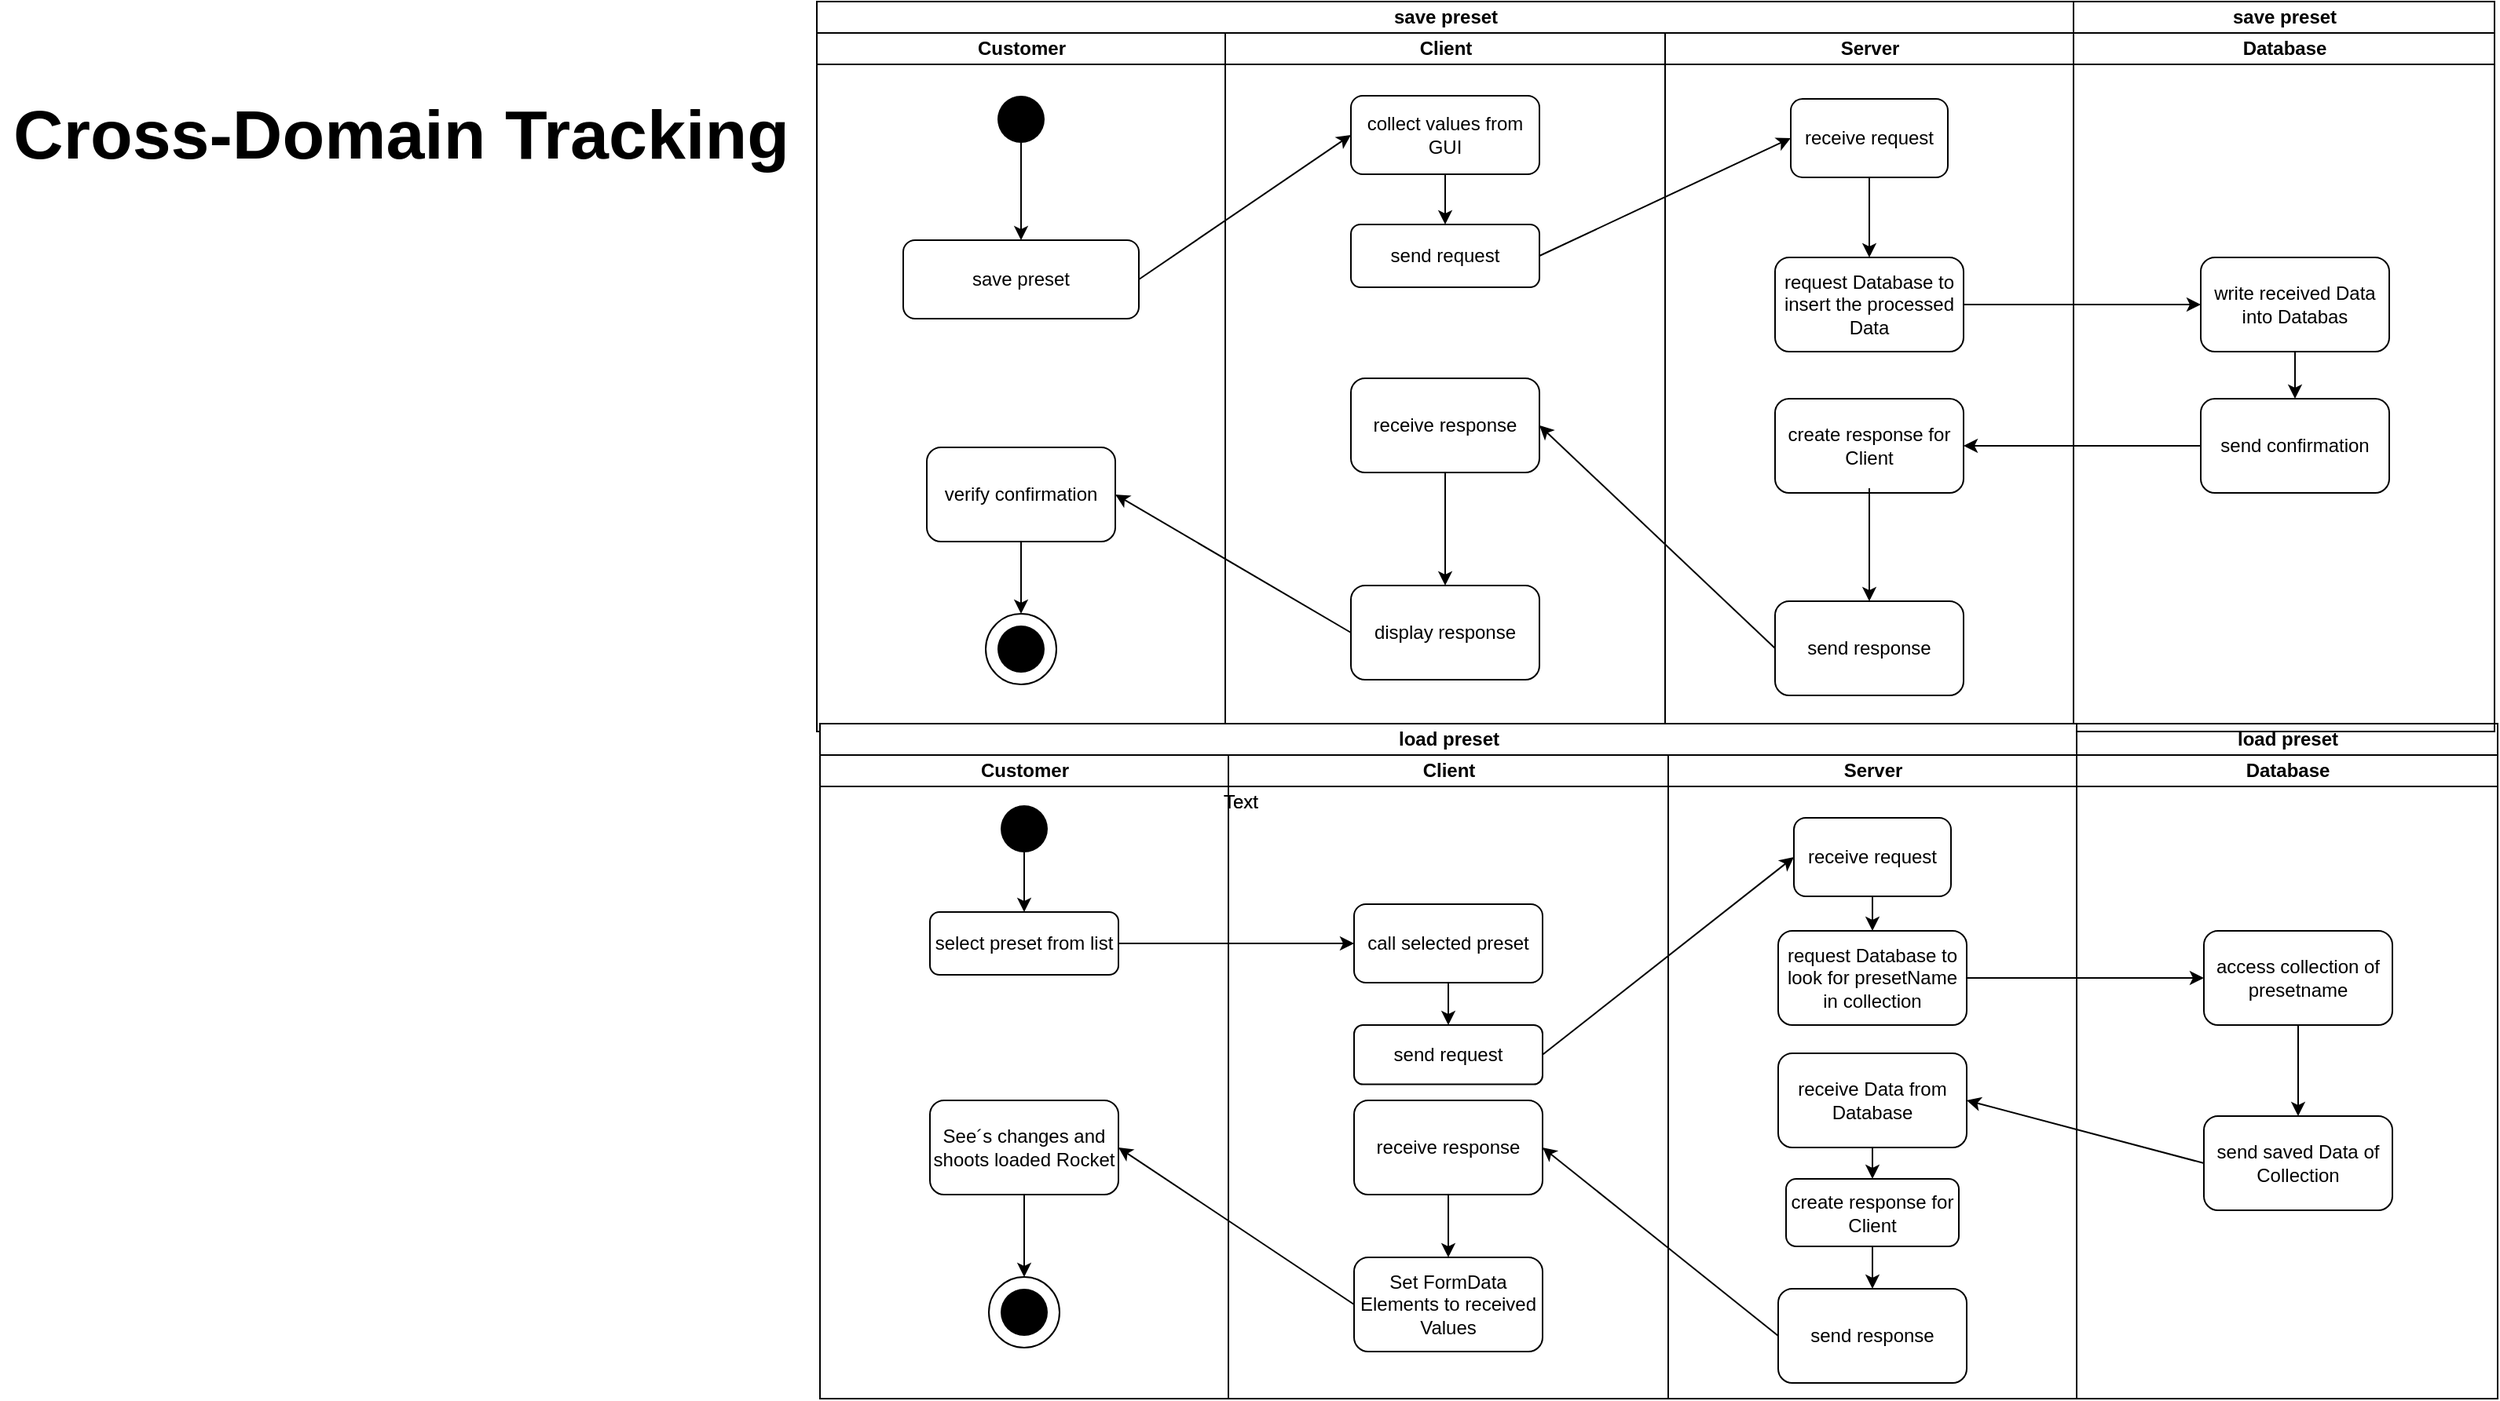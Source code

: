<mxfile version="14.1.8" type="device"><diagram id="BIt59ubwcqxgESSwn7Jk" name="Page-1"><mxGraphModel dx="1810" dy="2243" grid="1" gridSize="10" guides="1" tooltips="1" connect="1" arrows="1" fold="1" page="1" pageScale="1" pageWidth="1600" pageHeight="900" math="0" shadow="0"><root><mxCell id="0"/><mxCell id="1" parent="0"/><mxCell id="Myt7-V3qQF0NrI515FRi-32" value="" style="endArrow=classic;html=1;entryX=0;entryY=0.5;entryDx=0;entryDy=0;exitX=1;exitY=0.5;exitDx=0;exitDy=0;" parent="1" source="Myt7-V3qQF0NrI515FRi-153" target="Myt7-V3qQF0NrI515FRi-90" edge="1"><mxGeometry width="50" height="50" relative="1" as="geometry"><mxPoint x="1260" y="-710" as="sourcePoint"/><mxPoint x="1180" y="-697.0" as="targetPoint"/></mxGeometry></mxCell><mxCell id="Myt7-V3qQF0NrI515FRi-36" value="" style="endArrow=classic;html=1;exitX=0;exitY=0.5;exitDx=0;exitDy=0;entryX=1;entryY=0.5;entryDx=0;entryDy=0;" parent="1" source="Myt7-V3qQF0NrI515FRi-91" target="Myt7-V3qQF0NrI515FRi-152" edge="1"><mxGeometry width="50" height="50" relative="1" as="geometry"><mxPoint x="1180" y="-603.0" as="sourcePoint"/><mxPoint x="1240" y="-617" as="targetPoint"/></mxGeometry></mxCell><mxCell id="Myt7-V3qQF0NrI515FRi-9" value="save preset" style="swimlane;html=1;childLayout=stackLayout;resizeParent=1;resizeParentMax=0;startSize=20;rounded=0;swimlaneFillColor=none;arcSize=15;" parent="1" vertex="1"><mxGeometry x="530" y="-900" width="800" height="465" as="geometry"><mxRectangle x="70" y="100" width="60" height="20" as="alternateBounds"/></mxGeometry></mxCell><mxCell id="Myt7-V3qQF0NrI515FRi-10" value="Customer" style="swimlane;html=1;startSize=20;fillColor=#FFFFFF;" parent="Myt7-V3qQF0NrI515FRi-9" vertex="1"><mxGeometry y="20" width="260" height="445" as="geometry"/></mxCell><mxCell id="Myt7-V3qQF0NrI515FRi-48" value="" style="ellipse;whiteSpace=wrap;html=1;aspect=fixed;rounded=0;fillColor=#000000;strokeColor=none;" parent="Myt7-V3qQF0NrI515FRi-10" vertex="1"><mxGeometry x="115" y="377.5" width="30" height="30" as="geometry"/></mxCell><mxCell id="Myt7-V3qQF0NrI515FRi-49" value="" style="ellipse;whiteSpace=wrap;html=1;aspect=fixed;rounded=0;fillColor=none;" parent="Myt7-V3qQF0NrI515FRi-10" vertex="1"><mxGeometry x="107.5" y="370" width="45" height="45" as="geometry"/></mxCell><mxCell id="Myt7-V3qQF0NrI515FRi-19" value="" style="ellipse;whiteSpace=wrap;html=1;aspect=fixed;rounded=0;fillColor=#000000;strokeColor=none;" parent="Myt7-V3qQF0NrI515FRi-10" vertex="1"><mxGeometry x="115" y="40" width="30" height="30" as="geometry"/></mxCell><mxCell id="Myt7-V3qQF0NrI515FRi-20" value="save preset" style="rounded=1;whiteSpace=wrap;html=1;fillColor=none;" parent="Myt7-V3qQF0NrI515FRi-10" vertex="1"><mxGeometry x="55" y="132" width="150" height="50" as="geometry"/></mxCell><mxCell id="Myt7-V3qQF0NrI515FRi-21" value="" style="endArrow=classic;html=1;entryX=0.5;entryY=0;entryDx=0;entryDy=0;exitX=0.5;exitY=1;exitDx=0;exitDy=0;" parent="Myt7-V3qQF0NrI515FRi-10" source="Myt7-V3qQF0NrI515FRi-19" target="Myt7-V3qQF0NrI515FRi-20" edge="1"><mxGeometry width="50" height="50" relative="1" as="geometry"><mxPoint x="550" y="160" as="sourcePoint"/><mxPoint x="600" y="110" as="targetPoint"/></mxGeometry></mxCell><mxCell id="Myt7-V3qQF0NrI515FRi-43" value="verify confirmation" style="rounded=1;whiteSpace=wrap;html=1;fillColor=none;" parent="Myt7-V3qQF0NrI515FRi-10" vertex="1"><mxGeometry x="70" y="264" width="120" height="60" as="geometry"/></mxCell><mxCell id="Myt7-V3qQF0NrI515FRi-45" value="" style="endArrow=classic;html=1;exitX=0.5;exitY=1;exitDx=0;exitDy=0;entryX=0.5;entryY=0;entryDx=0;entryDy=0;" parent="Myt7-V3qQF0NrI515FRi-10" source="Myt7-V3qQF0NrI515FRi-43" target="Myt7-V3qQF0NrI515FRi-49" edge="1"><mxGeometry width="50" height="50" relative="1" as="geometry"><mxPoint x="550" y="160" as="sourcePoint"/><mxPoint x="130" y="360" as="targetPoint"/></mxGeometry></mxCell><mxCell id="Myt7-V3qQF0NrI515FRi-11" value="Client" style="swimlane;html=1;startSize=20;fillColor=#FFFFFF;" parent="Myt7-V3qQF0NrI515FRi-9" vertex="1"><mxGeometry x="260" y="20" width="280" height="445" as="geometry"/></mxCell><mxCell id="Myt7-V3qQF0NrI515FRi-22" value="collect values from GUI" style="rounded=1;whiteSpace=wrap;html=1;fillColor=none;" parent="Myt7-V3qQF0NrI515FRi-11" vertex="1"><mxGeometry x="80" y="40" width="120" height="50" as="geometry"/></mxCell><mxCell id="Myt7-V3qQF0NrI515FRi-24" value="send request" style="rounded=1;whiteSpace=wrap;html=1;fillColor=none;" parent="Myt7-V3qQF0NrI515FRi-11" vertex="1"><mxGeometry x="80" y="122" width="120" height="40" as="geometry"/></mxCell><mxCell id="Myt7-V3qQF0NrI515FRi-25" value="" style="endArrow=classic;html=1;entryX=0.5;entryY=0;entryDx=0;entryDy=0;exitX=0.5;exitY=1;exitDx=0;exitDy=0;" parent="Myt7-V3qQF0NrI515FRi-11" source="Myt7-V3qQF0NrI515FRi-22" target="Myt7-V3qQF0NrI515FRi-24" edge="1"><mxGeometry width="50" height="50" relative="1" as="geometry"><mxPoint x="290" y="160" as="sourcePoint"/><mxPoint x="340" y="110" as="targetPoint"/></mxGeometry></mxCell><mxCell id="Myt7-V3qQF0NrI515FRi-39" value="receive response" style="rounded=1;whiteSpace=wrap;html=1;fillColor=none;" parent="Myt7-V3qQF0NrI515FRi-11" vertex="1"><mxGeometry x="80" y="220" width="120" height="60" as="geometry"/></mxCell><mxCell id="Myt7-V3qQF0NrI515FRi-41" value="display response" style="rounded=1;whiteSpace=wrap;html=1;fillColor=none;" parent="Myt7-V3qQF0NrI515FRi-11" vertex="1"><mxGeometry x="80" y="352" width="120" height="60" as="geometry"/></mxCell><mxCell id="Myt7-V3qQF0NrI515FRi-42" value="" style="endArrow=classic;html=1;entryX=0.5;entryY=0;entryDx=0;entryDy=0;exitX=0.5;exitY=1;exitDx=0;exitDy=0;" parent="Myt7-V3qQF0NrI515FRi-11" source="Myt7-V3qQF0NrI515FRi-39" target="Myt7-V3qQF0NrI515FRi-41" edge="1"><mxGeometry width="50" height="50" relative="1" as="geometry"><mxPoint x="290" y="160" as="sourcePoint"/><mxPoint x="340" y="110" as="targetPoint"/></mxGeometry></mxCell><mxCell id="Myt7-V3qQF0NrI515FRi-12" value="Server" style="swimlane;html=1;startSize=20;fillColor=#FFFFFF;" parent="Myt7-V3qQF0NrI515FRi-9" vertex="1"><mxGeometry x="540" y="20" width="260" height="445" as="geometry"><mxRectangle x="450" y="20" width="30" height="500" as="alternateBounds"/></mxGeometry></mxCell><mxCell id="Myt7-V3qQF0NrI515FRi-153" value="request Database to insert the processed Data" style="rounded=1;whiteSpace=wrap;html=1;fillColor=none;" parent="Myt7-V3qQF0NrI515FRi-12" vertex="1"><mxGeometry x="70" y="143" width="120" height="60" as="geometry"/></mxCell><mxCell id="Myt7-V3qQF0NrI515FRi-152" value="create response for Client" style="rounded=1;whiteSpace=wrap;html=1;fillColor=none;" parent="Myt7-V3qQF0NrI515FRi-12" vertex="1"><mxGeometry x="70" y="233" width="120" height="60" as="geometry"/></mxCell><mxCell id="Myt7-V3qQF0NrI515FRi-26" value="receive request" style="rounded=1;whiteSpace=wrap;html=1;fillColor=none;" parent="Myt7-V3qQF0NrI515FRi-12" vertex="1"><mxGeometry x="80" y="42" width="100" height="50" as="geometry"/></mxCell><mxCell id="Myt7-V3qQF0NrI515FRi-30" value="" style="endArrow=classic;html=1;entryX=0.5;entryY=0;entryDx=0;entryDy=0;exitX=0.5;exitY=1;exitDx=0;exitDy=0;" parent="Myt7-V3qQF0NrI515FRi-12" source="Myt7-V3qQF0NrI515FRi-26" target="Myt7-V3qQF0NrI515FRi-153" edge="1"><mxGeometry width="50" height="50" relative="1" as="geometry"><mxPoint x="10" y="160" as="sourcePoint"/><mxPoint x="130" y="140" as="targetPoint"/></mxGeometry></mxCell><mxCell id="Myt7-V3qQF0NrI515FRi-37" value="send response" style="rounded=1;whiteSpace=wrap;html=1;fillColor=none;" parent="Myt7-V3qQF0NrI515FRi-12" vertex="1"><mxGeometry x="70" y="362" width="120" height="60" as="geometry"/></mxCell><mxCell id="Myt7-V3qQF0NrI515FRi-38" value="" style="endArrow=classic;html=1;entryX=0.5;entryY=0;entryDx=0;entryDy=0;exitX=0.5;exitY=1;exitDx=0;exitDy=0;" parent="Myt7-V3qQF0NrI515FRi-12" target="Myt7-V3qQF0NrI515FRi-37" edge="1"><mxGeometry width="50" height="50" relative="1" as="geometry"><mxPoint x="130" y="290" as="sourcePoint"/><mxPoint x="60" y="110" as="targetPoint"/></mxGeometry></mxCell><mxCell id="Myt7-V3qQF0NrI515FRi-23" value="" style="endArrow=classic;html=1;exitX=1;exitY=0.5;exitDx=0;exitDy=0;entryX=0;entryY=0.5;entryDx=0;entryDy=0;" parent="Myt7-V3qQF0NrI515FRi-9" source="Myt7-V3qQF0NrI515FRi-20" target="Myt7-V3qQF0NrI515FRi-22" edge="1"><mxGeometry width="50" height="50" relative="1" as="geometry"><mxPoint x="550" y="180" as="sourcePoint"/><mxPoint x="600" y="130" as="targetPoint"/></mxGeometry></mxCell><mxCell id="Myt7-V3qQF0NrI515FRi-27" value="" style="endArrow=classic;html=1;entryX=0;entryY=0.5;entryDx=0;entryDy=0;exitX=1;exitY=0.5;exitDx=0;exitDy=0;" parent="Myt7-V3qQF0NrI515FRi-9" source="Myt7-V3qQF0NrI515FRi-24" target="Myt7-V3qQF0NrI515FRi-26" edge="1"><mxGeometry width="50" height="50" relative="1" as="geometry"><mxPoint x="550" y="180" as="sourcePoint"/><mxPoint x="600" y="130" as="targetPoint"/></mxGeometry></mxCell><mxCell id="Myt7-V3qQF0NrI515FRi-40" value="" style="endArrow=classic;html=1;entryX=1;entryY=0.5;entryDx=0;entryDy=0;exitX=0;exitY=0.5;exitDx=0;exitDy=0;" parent="Myt7-V3qQF0NrI515FRi-9" source="Myt7-V3qQF0NrI515FRi-37" target="Myt7-V3qQF0NrI515FRi-39" edge="1"><mxGeometry width="50" height="50" relative="1" as="geometry"><mxPoint x="550" y="180" as="sourcePoint"/><mxPoint x="600" y="130" as="targetPoint"/></mxGeometry></mxCell><mxCell id="Myt7-V3qQF0NrI515FRi-44" value="" style="endArrow=classic;html=1;entryX=1;entryY=0.5;entryDx=0;entryDy=0;exitX=0;exitY=0.5;exitDx=0;exitDy=0;" parent="Myt7-V3qQF0NrI515FRi-9" source="Myt7-V3qQF0NrI515FRi-41" target="Myt7-V3qQF0NrI515FRi-43" edge="1"><mxGeometry width="50" height="50" relative="1" as="geometry"><mxPoint x="550" y="180" as="sourcePoint"/><mxPoint x="600" y="130" as="targetPoint"/></mxGeometry></mxCell><mxCell id="Myt7-V3qQF0NrI515FRi-82" value="save preset" style="swimlane;html=1;childLayout=stackLayout;resizeParent=1;resizeParentMax=0;startSize=20;rounded=0;fillColor=none;" parent="1" vertex="1"><mxGeometry x="1330" y="-900" width="268" height="465" as="geometry"/></mxCell><mxCell id="Myt7-V3qQF0NrI515FRi-83" value="Database" style="swimlane;html=1;startSize=20;fillColor=#FFFFFF;" parent="Myt7-V3qQF0NrI515FRi-82" vertex="1"><mxGeometry y="20" width="268" height="445" as="geometry"/></mxCell><mxCell id="Myt7-V3qQF0NrI515FRi-92" value="" style="endArrow=classic;html=1;exitX=0.5;exitY=1;exitDx=0;exitDy=0;entryX=0.5;entryY=0;entryDx=0;entryDy=0;" parent="Myt7-V3qQF0NrI515FRi-83" source="Myt7-V3qQF0NrI515FRi-90" target="Myt7-V3qQF0NrI515FRi-91" edge="1"><mxGeometry width="50" height="50" relative="1" as="geometry"><mxPoint x="-1120" y="49" as="sourcePoint"/><mxPoint x="-730" y="90" as="targetPoint"/></mxGeometry></mxCell><mxCell id="Myt7-V3qQF0NrI515FRi-90" value="write received Data into Databas" style="rounded=1;whiteSpace=wrap;html=1;fillColor=none;" parent="Myt7-V3qQF0NrI515FRi-83" vertex="1"><mxGeometry x="81" y="143" width="120" height="60" as="geometry"/></mxCell><mxCell id="Myt7-V3qQF0NrI515FRi-91" value="send confirmation" style="rounded=1;whiteSpace=wrap;html=1;fillColor=none;" parent="Myt7-V3qQF0NrI515FRi-83" vertex="1"><mxGeometry x="81" y="233" width="120" height="60" as="geometry"/></mxCell><mxCell id="WYsVeXGmBWdsWsbF676J-1" value="" style="endArrow=classic;html=1;entryX=0;entryY=0.5;entryDx=0;entryDy=0;exitX=1;exitY=0.5;exitDx=0;exitDy=0;" edge="1" parent="1" source="WYsVeXGmBWdsWsbF676J-23" target="WYsVeXGmBWdsWsbF676J-36"><mxGeometry width="50" height="50" relative="1" as="geometry"><mxPoint x="1022" y="-304" as="sourcePoint"/><mxPoint x="1072" y="-354" as="targetPoint"/></mxGeometry></mxCell><mxCell id="WYsVeXGmBWdsWsbF676J-2" value="" style="endArrow=classic;html=1;entryX=1;entryY=0.5;entryDx=0;entryDy=0;exitX=0;exitY=0.5;exitDx=0;exitDy=0;" edge="1" parent="1" source="WYsVeXGmBWdsWsbF676J-35" target="WYsVeXGmBWdsWsbF676J-22"><mxGeometry width="50" height="50" relative="1" as="geometry"><mxPoint x="1022" y="-304" as="sourcePoint"/><mxPoint x="1072" y="-354" as="targetPoint"/></mxGeometry></mxCell><mxCell id="WYsVeXGmBWdsWsbF676J-3" value="load preset" style="swimlane;html=1;childLayout=stackLayout;resizeParent=1;resizeParentMax=0;startSize=20;rounded=0;swimlaneFillColor=none;arcSize=15;" vertex="1" parent="1"><mxGeometry x="532" y="-440" width="800" height="430" as="geometry"><mxRectangle x="70" y="100" width="60" height="20" as="alternateBounds"/></mxGeometry></mxCell><mxCell id="WYsVeXGmBWdsWsbF676J-4" value="Customer" style="swimlane;html=1;startSize=20;fillColor=#FFFFFF;" vertex="1" parent="WYsVeXGmBWdsWsbF676J-3"><mxGeometry y="20" width="260" height="410" as="geometry"/></mxCell><mxCell id="WYsVeXGmBWdsWsbF676J-5" value="" style="ellipse;whiteSpace=wrap;html=1;aspect=fixed;rounded=0;fillColor=#000000;strokeColor=none;" vertex="1" parent="WYsVeXGmBWdsWsbF676J-4"><mxGeometry x="115" y="340" width="30" height="30" as="geometry"/></mxCell><mxCell id="WYsVeXGmBWdsWsbF676J-6" value="" style="ellipse;whiteSpace=wrap;html=1;aspect=fixed;rounded=0;fillColor=none;" vertex="1" parent="WYsVeXGmBWdsWsbF676J-4"><mxGeometry x="107.5" y="332.5" width="45" height="45" as="geometry"/></mxCell><mxCell id="WYsVeXGmBWdsWsbF676J-7" value="" style="ellipse;whiteSpace=wrap;html=1;aspect=fixed;rounded=0;fillColor=#000000;strokeColor=none;" vertex="1" parent="WYsVeXGmBWdsWsbF676J-4"><mxGeometry x="115" y="32" width="30" height="30" as="geometry"/></mxCell><mxCell id="WYsVeXGmBWdsWsbF676J-8" value="select preset from list" style="rounded=1;whiteSpace=wrap;html=1;fillColor=none;" vertex="1" parent="WYsVeXGmBWdsWsbF676J-4"><mxGeometry x="70" y="100" width="120" height="40" as="geometry"/></mxCell><mxCell id="WYsVeXGmBWdsWsbF676J-9" value="" style="endArrow=classic;html=1;entryX=0.5;entryY=0;entryDx=0;entryDy=0;exitX=0.5;exitY=1;exitDx=0;exitDy=0;" edge="1" parent="WYsVeXGmBWdsWsbF676J-4" source="WYsVeXGmBWdsWsbF676J-7" target="WYsVeXGmBWdsWsbF676J-8"><mxGeometry width="50" height="50" relative="1" as="geometry"><mxPoint x="550" y="160" as="sourcePoint"/><mxPoint x="600" y="110" as="targetPoint"/></mxGeometry></mxCell><mxCell id="WYsVeXGmBWdsWsbF676J-10" value="See´s changes and shoots loaded Rocket" style="rounded=1;whiteSpace=wrap;html=1;fillColor=none;" vertex="1" parent="WYsVeXGmBWdsWsbF676J-4"><mxGeometry x="70" y="220" width="120" height="60" as="geometry"/></mxCell><mxCell id="WYsVeXGmBWdsWsbF676J-11" value="" style="endArrow=classic;html=1;exitX=0.5;exitY=1;exitDx=0;exitDy=0;entryX=0.5;entryY=0;entryDx=0;entryDy=0;" edge="1" parent="WYsVeXGmBWdsWsbF676J-4" source="WYsVeXGmBWdsWsbF676J-10" target="WYsVeXGmBWdsWsbF676J-6"><mxGeometry width="50" height="50" relative="1" as="geometry"><mxPoint x="550" y="160" as="sourcePoint"/><mxPoint x="130" y="360" as="targetPoint"/></mxGeometry></mxCell><mxCell id="WYsVeXGmBWdsWsbF676J-12" value="Client" style="swimlane;html=1;startSize=20;fillColor=#FFFFFF;" vertex="1" parent="WYsVeXGmBWdsWsbF676J-3"><mxGeometry x="260" y="20" width="280" height="410" as="geometry"/></mxCell><mxCell id="WYsVeXGmBWdsWsbF676J-13" value="call selected preset" style="rounded=1;whiteSpace=wrap;html=1;fillColor=none;" vertex="1" parent="WYsVeXGmBWdsWsbF676J-12"><mxGeometry x="80" y="95" width="120" height="50" as="geometry"/></mxCell><mxCell id="WYsVeXGmBWdsWsbF676J-14" value="send request" style="rounded=1;whiteSpace=wrap;html=1;fillColor=none;" vertex="1" parent="WYsVeXGmBWdsWsbF676J-12"><mxGeometry x="80" y="172" width="120" height="37.78" as="geometry"/></mxCell><mxCell id="WYsVeXGmBWdsWsbF676J-15" value="" style="endArrow=classic;html=1;entryX=0.5;entryY=0;entryDx=0;entryDy=0;exitX=0.5;exitY=1;exitDx=0;exitDy=0;" edge="1" parent="WYsVeXGmBWdsWsbF676J-12" source="WYsVeXGmBWdsWsbF676J-13" target="WYsVeXGmBWdsWsbF676J-14"><mxGeometry width="50" height="50" relative="1" as="geometry"><mxPoint x="290" y="160" as="sourcePoint"/><mxPoint x="340" y="110" as="targetPoint"/></mxGeometry></mxCell><mxCell id="WYsVeXGmBWdsWsbF676J-16" value="receive response" style="rounded=1;whiteSpace=wrap;html=1;fillColor=none;" vertex="1" parent="WYsVeXGmBWdsWsbF676J-12"><mxGeometry x="80" y="220" width="120" height="60" as="geometry"/></mxCell><mxCell id="WYsVeXGmBWdsWsbF676J-17" value="Set FormData Elements to received Values" style="rounded=1;whiteSpace=wrap;html=1;fillColor=none;" vertex="1" parent="WYsVeXGmBWdsWsbF676J-12"><mxGeometry x="80" y="320" width="120" height="60" as="geometry"/></mxCell><mxCell id="WYsVeXGmBWdsWsbF676J-18" value="" style="endArrow=classic;html=1;entryX=0.5;entryY=0;entryDx=0;entryDy=0;exitX=0.5;exitY=1;exitDx=0;exitDy=0;" edge="1" parent="WYsVeXGmBWdsWsbF676J-12" source="WYsVeXGmBWdsWsbF676J-16" target="WYsVeXGmBWdsWsbF676J-17"><mxGeometry width="50" height="50" relative="1" as="geometry"><mxPoint x="290" y="160" as="sourcePoint"/><mxPoint x="340" y="110" as="targetPoint"/></mxGeometry></mxCell><mxCell id="WYsVeXGmBWdsWsbF676J-19" value="Server" style="swimlane;html=1;startSize=20;fillColor=#FFFFFF;" vertex="1" parent="WYsVeXGmBWdsWsbF676J-3"><mxGeometry x="540" y="20" width="260" height="410" as="geometry"><mxRectangle x="450" y="20" width="30" height="500" as="alternateBounds"/></mxGeometry></mxCell><mxCell id="WYsVeXGmBWdsWsbF676J-20" value="send response" style="rounded=1;whiteSpace=wrap;html=1;fillColor=none;" vertex="1" parent="WYsVeXGmBWdsWsbF676J-19"><mxGeometry x="70" y="340" width="120" height="60" as="geometry"/></mxCell><mxCell id="WYsVeXGmBWdsWsbF676J-21" value="create response for Client" style="rounded=1;whiteSpace=wrap;html=1;fillColor=none;" vertex="1" parent="WYsVeXGmBWdsWsbF676J-19"><mxGeometry x="75" y="270" width="110" height="43" as="geometry"/></mxCell><mxCell id="WYsVeXGmBWdsWsbF676J-22" value="receive Data from Database" style="rounded=1;whiteSpace=wrap;html=1;fillColor=none;" vertex="1" parent="WYsVeXGmBWdsWsbF676J-19"><mxGeometry x="70" y="190" width="120" height="60" as="geometry"/></mxCell><mxCell id="WYsVeXGmBWdsWsbF676J-23" value="request Database to look for presetName in collection" style="rounded=1;whiteSpace=wrap;html=1;fillColor=none;" vertex="1" parent="WYsVeXGmBWdsWsbF676J-19"><mxGeometry x="70" y="112" width="120" height="60" as="geometry"/></mxCell><mxCell id="WYsVeXGmBWdsWsbF676J-24" value="receive request" style="rounded=1;whiteSpace=wrap;html=1;fillColor=none;" vertex="1" parent="WYsVeXGmBWdsWsbF676J-19"><mxGeometry x="80" y="40" width="100" height="50" as="geometry"/></mxCell><mxCell id="WYsVeXGmBWdsWsbF676J-25" value="" style="endArrow=classic;html=1;entryX=0.5;entryY=0;entryDx=0;entryDy=0;exitX=0.5;exitY=1;exitDx=0;exitDy=0;" edge="1" parent="WYsVeXGmBWdsWsbF676J-19" source="WYsVeXGmBWdsWsbF676J-24" target="WYsVeXGmBWdsWsbF676J-23"><mxGeometry width="50" height="50" relative="1" as="geometry"><mxPoint x="10" y="160" as="sourcePoint"/><mxPoint x="60" y="110" as="targetPoint"/></mxGeometry></mxCell><mxCell id="WYsVeXGmBWdsWsbF676J-26" value="" style="endArrow=classic;html=1;entryX=0.5;entryY=0;entryDx=0;entryDy=0;exitX=0.5;exitY=1;exitDx=0;exitDy=0;" edge="1" parent="WYsVeXGmBWdsWsbF676J-19" source="WYsVeXGmBWdsWsbF676J-22" target="WYsVeXGmBWdsWsbF676J-21"><mxGeometry width="50" height="50" relative="1" as="geometry"><mxPoint x="10" y="137" as="sourcePoint"/><mxPoint x="60" y="87" as="targetPoint"/></mxGeometry></mxCell><mxCell id="WYsVeXGmBWdsWsbF676J-27" value="" style="endArrow=classic;html=1;entryX=0.5;entryY=0;entryDx=0;entryDy=0;exitX=0.5;exitY=1;exitDx=0;exitDy=0;" edge="1" parent="WYsVeXGmBWdsWsbF676J-19" source="WYsVeXGmBWdsWsbF676J-21" target="WYsVeXGmBWdsWsbF676J-20"><mxGeometry width="50" height="50" relative="1" as="geometry"><mxPoint x="-10" y="230" as="sourcePoint"/><mxPoint x="40" y="180" as="targetPoint"/></mxGeometry></mxCell><mxCell id="WYsVeXGmBWdsWsbF676J-28" value="" style="endArrow=classic;html=1;exitX=1;exitY=0.5;exitDx=0;exitDy=0;entryX=0;entryY=0.5;entryDx=0;entryDy=0;" edge="1" parent="WYsVeXGmBWdsWsbF676J-3" source="WYsVeXGmBWdsWsbF676J-8" target="WYsVeXGmBWdsWsbF676J-13"><mxGeometry width="50" height="50" relative="1" as="geometry"><mxPoint x="550" y="180" as="sourcePoint"/><mxPoint x="600" y="130" as="targetPoint"/></mxGeometry></mxCell><mxCell id="WYsVeXGmBWdsWsbF676J-29" value="" style="endArrow=classic;html=1;entryX=0;entryY=0.5;entryDx=0;entryDy=0;exitX=1;exitY=0.5;exitDx=0;exitDy=0;" edge="1" parent="WYsVeXGmBWdsWsbF676J-3" source="WYsVeXGmBWdsWsbF676J-14" target="WYsVeXGmBWdsWsbF676J-24"><mxGeometry width="50" height="50" relative="1" as="geometry"><mxPoint x="550" y="180" as="sourcePoint"/><mxPoint x="600" y="130" as="targetPoint"/></mxGeometry></mxCell><mxCell id="WYsVeXGmBWdsWsbF676J-30" value="" style="endArrow=classic;html=1;entryX=1;entryY=0.5;entryDx=0;entryDy=0;exitX=0;exitY=0.5;exitDx=0;exitDy=0;" edge="1" parent="WYsVeXGmBWdsWsbF676J-3" source="WYsVeXGmBWdsWsbF676J-20" target="WYsVeXGmBWdsWsbF676J-16"><mxGeometry width="50" height="50" relative="1" as="geometry"><mxPoint x="550" y="180" as="sourcePoint"/><mxPoint x="600" y="130" as="targetPoint"/></mxGeometry></mxCell><mxCell id="WYsVeXGmBWdsWsbF676J-31" value="" style="endArrow=classic;html=1;entryX=1;entryY=0.5;entryDx=0;entryDy=0;exitX=0;exitY=0.5;exitDx=0;exitDy=0;" edge="1" parent="WYsVeXGmBWdsWsbF676J-3" source="WYsVeXGmBWdsWsbF676J-17" target="WYsVeXGmBWdsWsbF676J-10"><mxGeometry width="50" height="50" relative="1" as="geometry"><mxPoint x="550" y="180" as="sourcePoint"/><mxPoint x="600" y="130" as="targetPoint"/></mxGeometry></mxCell><mxCell id="WYsVeXGmBWdsWsbF676J-32" value="load preset" style="swimlane;html=1;childLayout=stackLayout;resizeParent=1;resizeParentMax=0;startSize=20;rounded=0;fillColor=none;" vertex="1" parent="1"><mxGeometry x="1332" y="-440" width="268" height="430" as="geometry"/></mxCell><mxCell id="WYsVeXGmBWdsWsbF676J-33" value="Database" style="swimlane;html=1;startSize=20;fillColor=#FFFFFF;" vertex="1" parent="WYsVeXGmBWdsWsbF676J-32"><mxGeometry y="20" width="268" height="410" as="geometry"/></mxCell><mxCell id="WYsVeXGmBWdsWsbF676J-34" value="" style="endArrow=classic;html=1;exitX=0.5;exitY=1;exitDx=0;exitDy=0;entryX=0.5;entryY=0;entryDx=0;entryDy=0;" edge="1" parent="WYsVeXGmBWdsWsbF676J-33" source="WYsVeXGmBWdsWsbF676J-36" target="WYsVeXGmBWdsWsbF676J-35"><mxGeometry width="50" height="50" relative="1" as="geometry"><mxPoint x="-1120" y="49" as="sourcePoint"/><mxPoint x="-730" y="90" as="targetPoint"/></mxGeometry></mxCell><mxCell id="WYsVeXGmBWdsWsbF676J-35" value="send saved Data of Collection" style="rounded=1;whiteSpace=wrap;html=1;fillColor=none;" vertex="1" parent="WYsVeXGmBWdsWsbF676J-33"><mxGeometry x="81" y="230" width="120" height="60" as="geometry"/></mxCell><mxCell id="WYsVeXGmBWdsWsbF676J-36" value="access collection of presetname" style="rounded=1;whiteSpace=wrap;html=1;fillColor=none;" vertex="1" parent="WYsVeXGmBWdsWsbF676J-33"><mxGeometry x="81" y="112" width="120" height="60" as="geometry"/></mxCell><mxCell id="WYsVeXGmBWdsWsbF676J-37" value="Text" style="text;html=1;strokeColor=none;fillColor=none;align=center;verticalAlign=middle;whiteSpace=wrap;rounded=0;" vertex="1" parent="1"><mxGeometry x="780" y="-400" width="40" height="20" as="geometry"/></mxCell><mxCell id="WYsVeXGmBWdsWsbF676J-38" value="Text" style="text;html=1;strokeColor=none;fillColor=none;align=center;verticalAlign=middle;whiteSpace=wrap;rounded=0;" vertex="1" parent="1"><mxGeometry x="780" y="-400" width="40" height="20" as="geometry"/></mxCell><mxCell id="WYsVeXGmBWdsWsbF676J-39" value="&lt;h1&gt;&lt;font style=&quot;font-size: 44px&quot;&gt;Cross-Domain Tracking&lt;/font&gt;&lt;/h1&gt;" style="text;html=1;align=center;verticalAlign=middle;resizable=0;points=[];autosize=1;" vertex="1" parent="1"><mxGeometry x="10" y="-845" width="510" height="60" as="geometry"/></mxCell></root></mxGraphModel></diagram></mxfile>